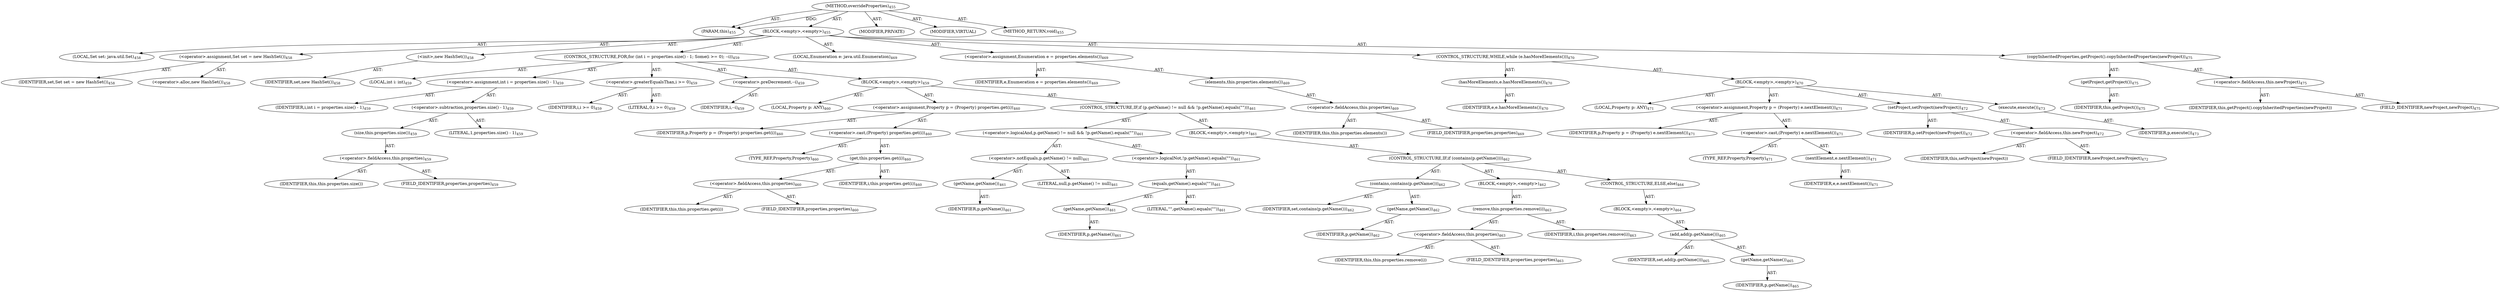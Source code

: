digraph "overrideProperties" {  
"111669149707" [label = <(METHOD,overrideProperties)<SUB>455</SUB>> ]
"115964116996" [label = <(PARAM,this)<SUB>455</SUB>> ]
"25769803839" [label = <(BLOCK,&lt;empty&gt;,&lt;empty&gt;)<SUB>455</SUB>> ]
"94489280533" [label = <(LOCAL,Set set: java.util.Set)<SUB>458</SUB>> ]
"30064771372" [label = <(&lt;operator&gt;.assignment,Set set = new HashSet())<SUB>458</SUB>> ]
"68719476961" [label = <(IDENTIFIER,set,Set set = new HashSet())<SUB>458</SUB>> ]
"30064771373" [label = <(&lt;operator&gt;.alloc,new HashSet())<SUB>458</SUB>> ]
"30064771374" [label = <(&lt;init&gt;,new HashSet())<SUB>458</SUB>> ]
"68719476962" [label = <(IDENTIFIER,set,new HashSet())<SUB>458</SUB>> ]
"47244640302" [label = <(CONTROL_STRUCTURE,FOR,for (int i = properties.size() - 1; Some(i &gt;= 0); --i))<SUB>459</SUB>> ]
"94489280534" [label = <(LOCAL,int i: int)<SUB>459</SUB>> ]
"30064771375" [label = <(&lt;operator&gt;.assignment,int i = properties.size() - 1)<SUB>459</SUB>> ]
"68719476963" [label = <(IDENTIFIER,i,int i = properties.size() - 1)<SUB>459</SUB>> ]
"30064771376" [label = <(&lt;operator&gt;.subtraction,properties.size() - 1)<SUB>459</SUB>> ]
"30064771377" [label = <(size,this.properties.size())<SUB>459</SUB>> ]
"30064771378" [label = <(&lt;operator&gt;.fieldAccess,this.properties)<SUB>459</SUB>> ]
"68719476964" [label = <(IDENTIFIER,this,this.properties.size())> ]
"55834574932" [label = <(FIELD_IDENTIFIER,properties,properties)<SUB>459</SUB>> ]
"90194313273" [label = <(LITERAL,1,properties.size() - 1)<SUB>459</SUB>> ]
"30064771379" [label = <(&lt;operator&gt;.greaterEqualsThan,i &gt;= 0)<SUB>459</SUB>> ]
"68719476965" [label = <(IDENTIFIER,i,i &gt;= 0)<SUB>459</SUB>> ]
"90194313274" [label = <(LITERAL,0,i &gt;= 0)<SUB>459</SUB>> ]
"30064771380" [label = <(&lt;operator&gt;.preDecrement,--i)<SUB>459</SUB>> ]
"68719476966" [label = <(IDENTIFIER,i,--i)<SUB>459</SUB>> ]
"25769803840" [label = <(BLOCK,&lt;empty&gt;,&lt;empty&gt;)<SUB>459</SUB>> ]
"94489280535" [label = <(LOCAL,Property p: ANY)<SUB>460</SUB>> ]
"30064771381" [label = <(&lt;operator&gt;.assignment,Property p = (Property) properties.get(i))<SUB>460</SUB>> ]
"68719476967" [label = <(IDENTIFIER,p,Property p = (Property) properties.get(i))<SUB>460</SUB>> ]
"30064771382" [label = <(&lt;operator&gt;.cast,(Property) properties.get(i))<SUB>460</SUB>> ]
"180388626436" [label = <(TYPE_REF,Property,Property)<SUB>460</SUB>> ]
"30064771383" [label = <(get,this.properties.get(i))<SUB>460</SUB>> ]
"30064771384" [label = <(&lt;operator&gt;.fieldAccess,this.properties)<SUB>460</SUB>> ]
"68719476968" [label = <(IDENTIFIER,this,this.properties.get(i))> ]
"55834574933" [label = <(FIELD_IDENTIFIER,properties,properties)<SUB>460</SUB>> ]
"68719476969" [label = <(IDENTIFIER,i,this.properties.get(i))<SUB>460</SUB>> ]
"47244640303" [label = <(CONTROL_STRUCTURE,IF,if (p.getName() != null &amp;&amp; !p.getName().equals(&quot;&quot;)))<SUB>461</SUB>> ]
"30064771385" [label = <(&lt;operator&gt;.logicalAnd,p.getName() != null &amp;&amp; !p.getName().equals(&quot;&quot;))<SUB>461</SUB>> ]
"30064771386" [label = <(&lt;operator&gt;.notEquals,p.getName() != null)<SUB>461</SUB>> ]
"30064771387" [label = <(getName,getName())<SUB>461</SUB>> ]
"68719476970" [label = <(IDENTIFIER,p,getName())<SUB>461</SUB>> ]
"90194313275" [label = <(LITERAL,null,p.getName() != null)<SUB>461</SUB>> ]
"30064771388" [label = <(&lt;operator&gt;.logicalNot,!p.getName().equals(&quot;&quot;))<SUB>461</SUB>> ]
"30064771389" [label = <(equals,getName().equals(&quot;&quot;))<SUB>461</SUB>> ]
"30064771390" [label = <(getName,getName())<SUB>461</SUB>> ]
"68719476971" [label = <(IDENTIFIER,p,getName())<SUB>461</SUB>> ]
"90194313276" [label = <(LITERAL,&quot;&quot;,getName().equals(&quot;&quot;))<SUB>461</SUB>> ]
"25769803841" [label = <(BLOCK,&lt;empty&gt;,&lt;empty&gt;)<SUB>461</SUB>> ]
"47244640304" [label = <(CONTROL_STRUCTURE,IF,if (contains(p.getName())))<SUB>462</SUB>> ]
"30064771391" [label = <(contains,contains(p.getName()))<SUB>462</SUB>> ]
"68719476972" [label = <(IDENTIFIER,set,contains(p.getName()))<SUB>462</SUB>> ]
"30064771392" [label = <(getName,getName())<SUB>462</SUB>> ]
"68719476973" [label = <(IDENTIFIER,p,getName())<SUB>462</SUB>> ]
"25769803842" [label = <(BLOCK,&lt;empty&gt;,&lt;empty&gt;)<SUB>462</SUB>> ]
"30064771393" [label = <(remove,this.properties.remove(i))<SUB>463</SUB>> ]
"30064771394" [label = <(&lt;operator&gt;.fieldAccess,this.properties)<SUB>463</SUB>> ]
"68719476974" [label = <(IDENTIFIER,this,this.properties.remove(i))> ]
"55834574934" [label = <(FIELD_IDENTIFIER,properties,properties)<SUB>463</SUB>> ]
"68719476975" [label = <(IDENTIFIER,i,this.properties.remove(i))<SUB>463</SUB>> ]
"47244640305" [label = <(CONTROL_STRUCTURE,ELSE,else)<SUB>464</SUB>> ]
"25769803843" [label = <(BLOCK,&lt;empty&gt;,&lt;empty&gt;)<SUB>464</SUB>> ]
"30064771395" [label = <(add,add(p.getName()))<SUB>465</SUB>> ]
"68719476976" [label = <(IDENTIFIER,set,add(p.getName()))<SUB>465</SUB>> ]
"30064771396" [label = <(getName,getName())<SUB>465</SUB>> ]
"68719476977" [label = <(IDENTIFIER,p,getName())<SUB>465</SUB>> ]
"94489280536" [label = <(LOCAL,Enumeration e: java.util.Enumeration)<SUB>469</SUB>> ]
"30064771397" [label = <(&lt;operator&gt;.assignment,Enumeration e = properties.elements())<SUB>469</SUB>> ]
"68719476978" [label = <(IDENTIFIER,e,Enumeration e = properties.elements())<SUB>469</SUB>> ]
"30064771398" [label = <(elements,this.properties.elements())<SUB>469</SUB>> ]
"30064771399" [label = <(&lt;operator&gt;.fieldAccess,this.properties)<SUB>469</SUB>> ]
"68719476979" [label = <(IDENTIFIER,this,this.properties.elements())> ]
"55834574935" [label = <(FIELD_IDENTIFIER,properties,properties)<SUB>469</SUB>> ]
"47244640306" [label = <(CONTROL_STRUCTURE,WHILE,while (e.hasMoreElements()))<SUB>470</SUB>> ]
"30064771400" [label = <(hasMoreElements,e.hasMoreElements())<SUB>470</SUB>> ]
"68719476980" [label = <(IDENTIFIER,e,e.hasMoreElements())<SUB>470</SUB>> ]
"25769803844" [label = <(BLOCK,&lt;empty&gt;,&lt;empty&gt;)<SUB>470</SUB>> ]
"94489280537" [label = <(LOCAL,Property p: ANY)<SUB>471</SUB>> ]
"30064771401" [label = <(&lt;operator&gt;.assignment,Property p = (Property) e.nextElement())<SUB>471</SUB>> ]
"68719476981" [label = <(IDENTIFIER,p,Property p = (Property) e.nextElement())<SUB>471</SUB>> ]
"30064771402" [label = <(&lt;operator&gt;.cast,(Property) e.nextElement())<SUB>471</SUB>> ]
"180388626437" [label = <(TYPE_REF,Property,Property)<SUB>471</SUB>> ]
"30064771403" [label = <(nextElement,e.nextElement())<SUB>471</SUB>> ]
"68719476982" [label = <(IDENTIFIER,e,e.nextElement())<SUB>471</SUB>> ]
"30064771404" [label = <(setProject,setProject(newProject))<SUB>472</SUB>> ]
"68719476983" [label = <(IDENTIFIER,p,setProject(newProject))<SUB>472</SUB>> ]
"30064771405" [label = <(&lt;operator&gt;.fieldAccess,this.newProject)<SUB>472</SUB>> ]
"68719476984" [label = <(IDENTIFIER,this,setProject(newProject))> ]
"55834574936" [label = <(FIELD_IDENTIFIER,newProject,newProject)<SUB>472</SUB>> ]
"30064771406" [label = <(execute,execute())<SUB>473</SUB>> ]
"68719476985" [label = <(IDENTIFIER,p,execute())<SUB>473</SUB>> ]
"30064771407" [label = <(copyInheritedProperties,getProject().copyInheritedProperties(newProject))<SUB>475</SUB>> ]
"30064771408" [label = <(getProject,getProject())<SUB>475</SUB>> ]
"68719476769" [label = <(IDENTIFIER,this,getProject())<SUB>475</SUB>> ]
"30064771409" [label = <(&lt;operator&gt;.fieldAccess,this.newProject)<SUB>475</SUB>> ]
"68719476986" [label = <(IDENTIFIER,this,getProject().copyInheritedProperties(newProject))> ]
"55834574937" [label = <(FIELD_IDENTIFIER,newProject,newProject)<SUB>475</SUB>> ]
"133143986209" [label = <(MODIFIER,PRIVATE)> ]
"133143986210" [label = <(MODIFIER,VIRTUAL)> ]
"128849018891" [label = <(METHOD_RETURN,void)<SUB>455</SUB>> ]
  "111669149707" -> "115964116996"  [ label = "AST: "] 
  "111669149707" -> "25769803839"  [ label = "AST: "] 
  "111669149707" -> "133143986209"  [ label = "AST: "] 
  "111669149707" -> "133143986210"  [ label = "AST: "] 
  "111669149707" -> "128849018891"  [ label = "AST: "] 
  "25769803839" -> "94489280533"  [ label = "AST: "] 
  "25769803839" -> "30064771372"  [ label = "AST: "] 
  "25769803839" -> "30064771374"  [ label = "AST: "] 
  "25769803839" -> "47244640302"  [ label = "AST: "] 
  "25769803839" -> "94489280536"  [ label = "AST: "] 
  "25769803839" -> "30064771397"  [ label = "AST: "] 
  "25769803839" -> "47244640306"  [ label = "AST: "] 
  "25769803839" -> "30064771407"  [ label = "AST: "] 
  "30064771372" -> "68719476961"  [ label = "AST: "] 
  "30064771372" -> "30064771373"  [ label = "AST: "] 
  "30064771374" -> "68719476962"  [ label = "AST: "] 
  "47244640302" -> "94489280534"  [ label = "AST: "] 
  "47244640302" -> "30064771375"  [ label = "AST: "] 
  "47244640302" -> "30064771379"  [ label = "AST: "] 
  "47244640302" -> "30064771380"  [ label = "AST: "] 
  "47244640302" -> "25769803840"  [ label = "AST: "] 
  "30064771375" -> "68719476963"  [ label = "AST: "] 
  "30064771375" -> "30064771376"  [ label = "AST: "] 
  "30064771376" -> "30064771377"  [ label = "AST: "] 
  "30064771376" -> "90194313273"  [ label = "AST: "] 
  "30064771377" -> "30064771378"  [ label = "AST: "] 
  "30064771378" -> "68719476964"  [ label = "AST: "] 
  "30064771378" -> "55834574932"  [ label = "AST: "] 
  "30064771379" -> "68719476965"  [ label = "AST: "] 
  "30064771379" -> "90194313274"  [ label = "AST: "] 
  "30064771380" -> "68719476966"  [ label = "AST: "] 
  "25769803840" -> "94489280535"  [ label = "AST: "] 
  "25769803840" -> "30064771381"  [ label = "AST: "] 
  "25769803840" -> "47244640303"  [ label = "AST: "] 
  "30064771381" -> "68719476967"  [ label = "AST: "] 
  "30064771381" -> "30064771382"  [ label = "AST: "] 
  "30064771382" -> "180388626436"  [ label = "AST: "] 
  "30064771382" -> "30064771383"  [ label = "AST: "] 
  "30064771383" -> "30064771384"  [ label = "AST: "] 
  "30064771383" -> "68719476969"  [ label = "AST: "] 
  "30064771384" -> "68719476968"  [ label = "AST: "] 
  "30064771384" -> "55834574933"  [ label = "AST: "] 
  "47244640303" -> "30064771385"  [ label = "AST: "] 
  "47244640303" -> "25769803841"  [ label = "AST: "] 
  "30064771385" -> "30064771386"  [ label = "AST: "] 
  "30064771385" -> "30064771388"  [ label = "AST: "] 
  "30064771386" -> "30064771387"  [ label = "AST: "] 
  "30064771386" -> "90194313275"  [ label = "AST: "] 
  "30064771387" -> "68719476970"  [ label = "AST: "] 
  "30064771388" -> "30064771389"  [ label = "AST: "] 
  "30064771389" -> "30064771390"  [ label = "AST: "] 
  "30064771389" -> "90194313276"  [ label = "AST: "] 
  "30064771390" -> "68719476971"  [ label = "AST: "] 
  "25769803841" -> "47244640304"  [ label = "AST: "] 
  "47244640304" -> "30064771391"  [ label = "AST: "] 
  "47244640304" -> "25769803842"  [ label = "AST: "] 
  "47244640304" -> "47244640305"  [ label = "AST: "] 
  "30064771391" -> "68719476972"  [ label = "AST: "] 
  "30064771391" -> "30064771392"  [ label = "AST: "] 
  "30064771392" -> "68719476973"  [ label = "AST: "] 
  "25769803842" -> "30064771393"  [ label = "AST: "] 
  "30064771393" -> "30064771394"  [ label = "AST: "] 
  "30064771393" -> "68719476975"  [ label = "AST: "] 
  "30064771394" -> "68719476974"  [ label = "AST: "] 
  "30064771394" -> "55834574934"  [ label = "AST: "] 
  "47244640305" -> "25769803843"  [ label = "AST: "] 
  "25769803843" -> "30064771395"  [ label = "AST: "] 
  "30064771395" -> "68719476976"  [ label = "AST: "] 
  "30064771395" -> "30064771396"  [ label = "AST: "] 
  "30064771396" -> "68719476977"  [ label = "AST: "] 
  "30064771397" -> "68719476978"  [ label = "AST: "] 
  "30064771397" -> "30064771398"  [ label = "AST: "] 
  "30064771398" -> "30064771399"  [ label = "AST: "] 
  "30064771399" -> "68719476979"  [ label = "AST: "] 
  "30064771399" -> "55834574935"  [ label = "AST: "] 
  "47244640306" -> "30064771400"  [ label = "AST: "] 
  "47244640306" -> "25769803844"  [ label = "AST: "] 
  "30064771400" -> "68719476980"  [ label = "AST: "] 
  "25769803844" -> "94489280537"  [ label = "AST: "] 
  "25769803844" -> "30064771401"  [ label = "AST: "] 
  "25769803844" -> "30064771404"  [ label = "AST: "] 
  "25769803844" -> "30064771406"  [ label = "AST: "] 
  "30064771401" -> "68719476981"  [ label = "AST: "] 
  "30064771401" -> "30064771402"  [ label = "AST: "] 
  "30064771402" -> "180388626437"  [ label = "AST: "] 
  "30064771402" -> "30064771403"  [ label = "AST: "] 
  "30064771403" -> "68719476982"  [ label = "AST: "] 
  "30064771404" -> "68719476983"  [ label = "AST: "] 
  "30064771404" -> "30064771405"  [ label = "AST: "] 
  "30064771405" -> "68719476984"  [ label = "AST: "] 
  "30064771405" -> "55834574936"  [ label = "AST: "] 
  "30064771406" -> "68719476985"  [ label = "AST: "] 
  "30064771407" -> "30064771408"  [ label = "AST: "] 
  "30064771407" -> "30064771409"  [ label = "AST: "] 
  "30064771408" -> "68719476769"  [ label = "AST: "] 
  "30064771409" -> "68719476986"  [ label = "AST: "] 
  "30064771409" -> "55834574937"  [ label = "AST: "] 
  "111669149707" -> "115964116996"  [ label = "DDG: "] 
}
